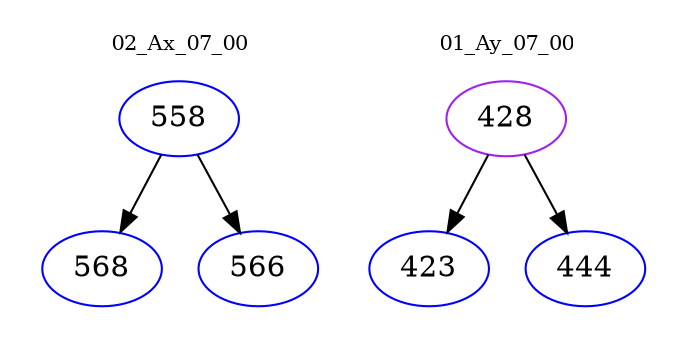digraph{
subgraph cluster_0 {
color = white
label = "02_Ax_07_00";
fontsize=10;
T0_558 [label="558", color="blue"]
T0_558 -> T0_568 [color="black"]
T0_568 [label="568", color="blue"]
T0_558 -> T0_566 [color="black"]
T0_566 [label="566", color="blue"]
}
subgraph cluster_1 {
color = white
label = "01_Ay_07_00";
fontsize=10;
T1_428 [label="428", color="purple"]
T1_428 -> T1_423 [color="black"]
T1_423 [label="423", color="blue"]
T1_428 -> T1_444 [color="black"]
T1_444 [label="444", color="blue"]
}
}
